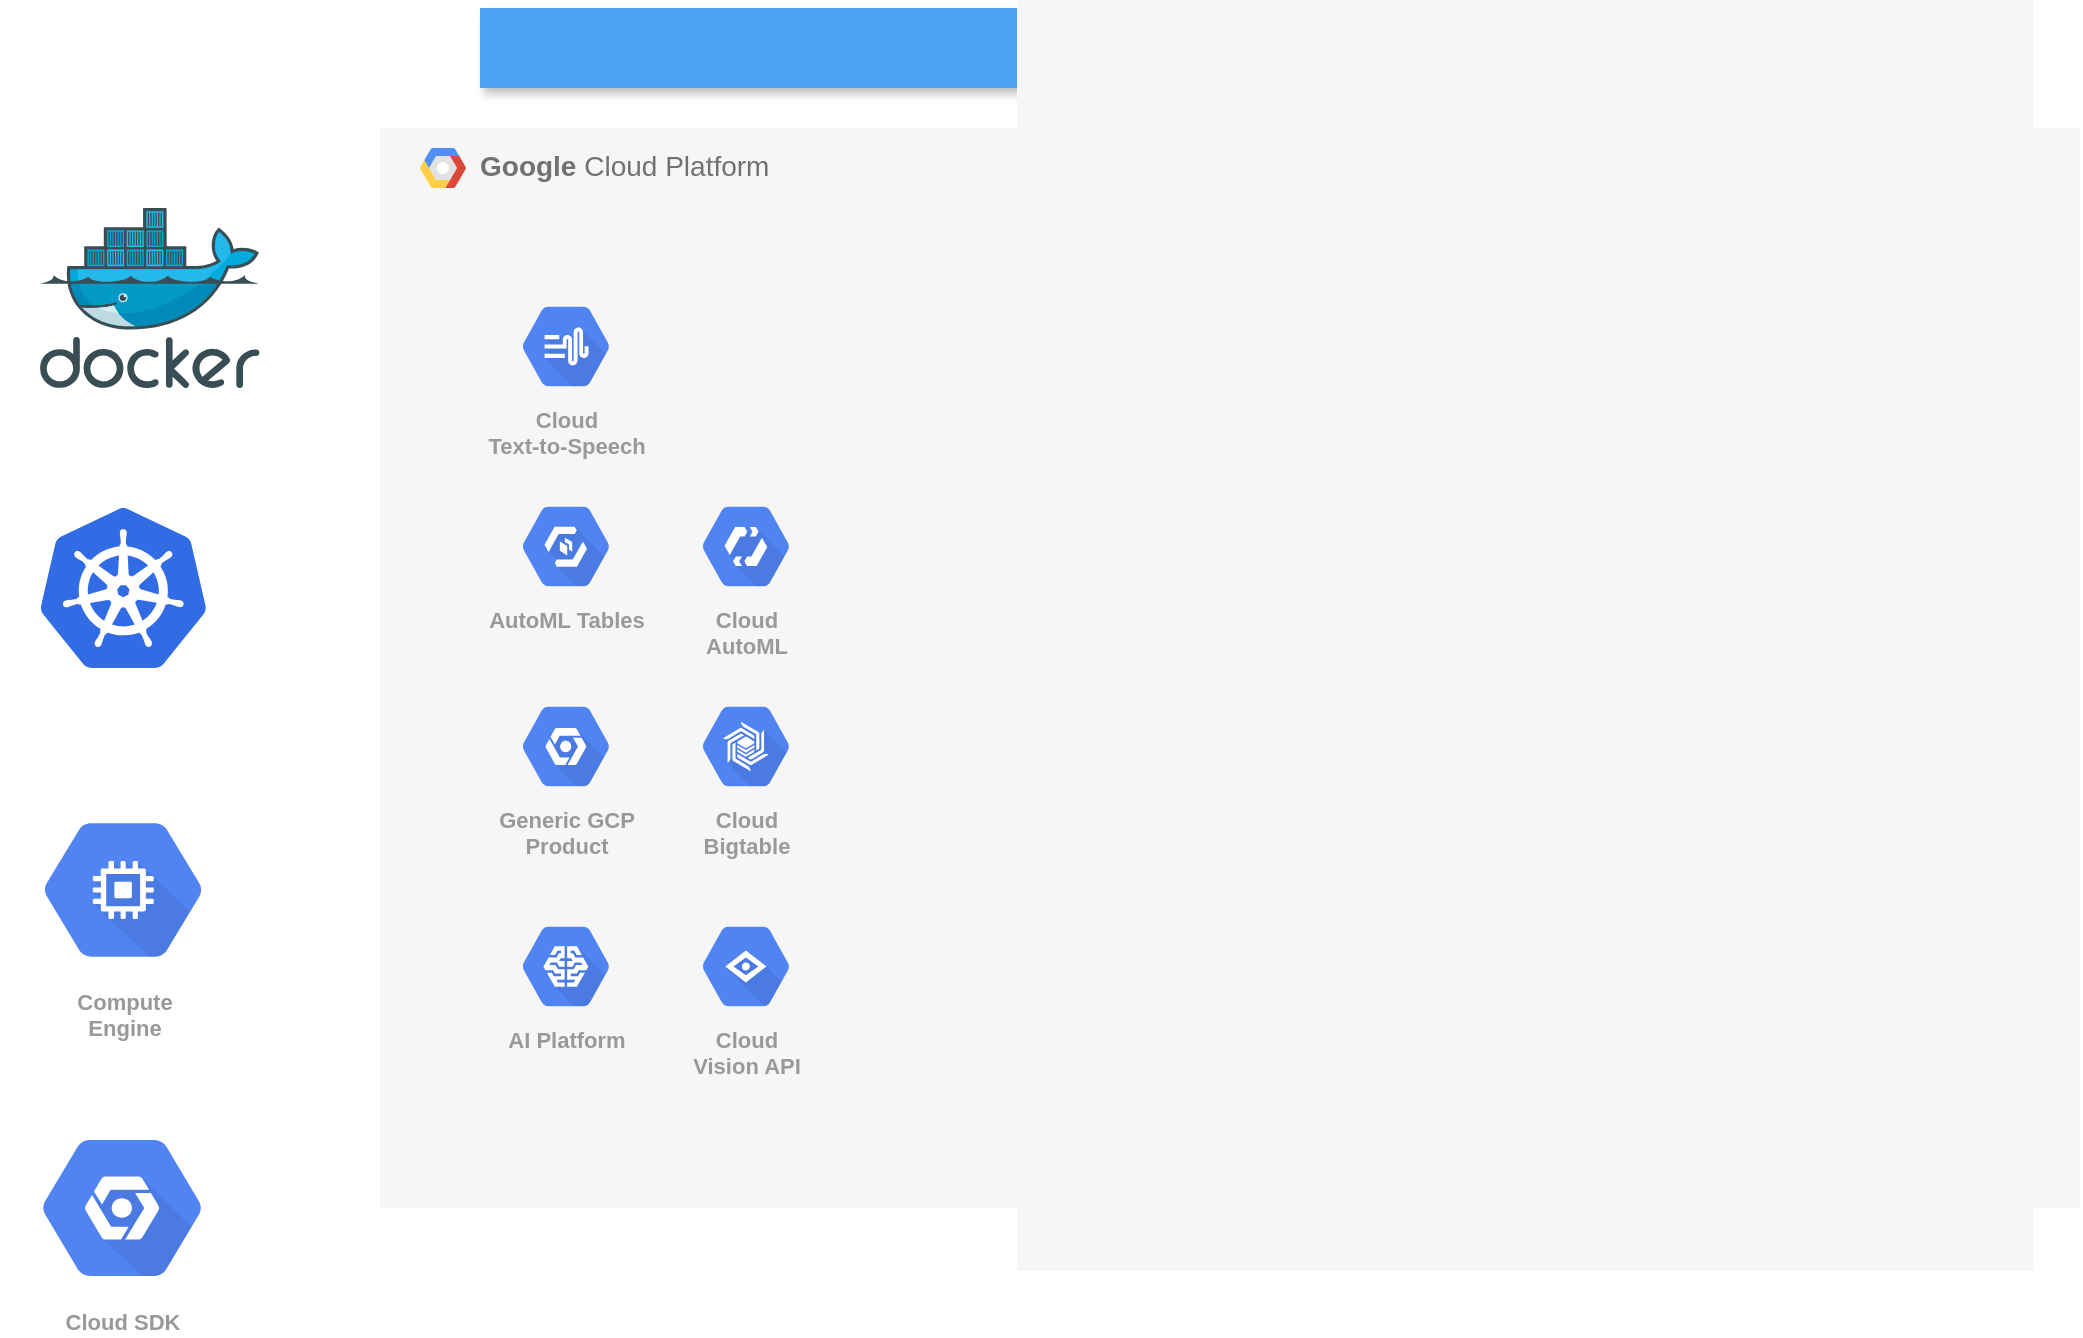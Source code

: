 <mxfile version="15.2.9" type="github">
  <diagram id="f106602c-feb2-e66a-4537-3a34d633f6aa" name="Page-1">
    <mxGraphModel dx="1418" dy="762" grid="1" gridSize="10" guides="1" tooltips="1" connect="1" arrows="1" fold="1" page="1" pageScale="1" pageWidth="1169" pageHeight="827" background="none" math="0" shadow="0">
      <root>
        <mxCell id="0" />
        <mxCell id="1" parent="0" />
        <mxCell id="14" value="&lt;b&gt;Google &lt;/b&gt;Cloud Platform" style="fillColor=#F6F6F6;strokeColor=none;shadow=0;gradientColor=none;fontSize=14;align=left;spacing=10;fontColor=#717171;9E9E9E;verticalAlign=top;spacingTop=-4;fontStyle=0;spacingLeft=40;html=1;" parent="1" vertex="1">
          <mxGeometry x="230" y="100" width="850" height="540" as="geometry" />
        </mxCell>
        <mxCell id="15" value="" style="shape=mxgraph.gcp2.google_cloud_platform;fillColor=#F6F6F6;strokeColor=none;shadow=0;gradientColor=none;" parent="14" vertex="1">
          <mxGeometry width="23" height="20" relative="1" as="geometry">
            <mxPoint x="20" y="10" as="offset" />
          </mxGeometry>
        </mxCell>
        <mxCell id="W9F80Ph5MEACYcCJeCzE-695" value="Cloud&#xa;Text-to-Speech" style="sketch=0;html=1;fillColor=#5184F3;strokeColor=none;verticalAlign=top;labelPosition=center;verticalLabelPosition=bottom;align=center;spacingTop=-6;fontSize=11;fontStyle=1;fontColor=#999999;shape=mxgraph.gcp2.hexIcon;prIcon=cloud_text_to_speech" vertex="1" parent="14">
          <mxGeometry x="60" y="80" width="66" height="58.5" as="geometry" />
        </mxCell>
        <mxCell id="W9F80Ph5MEACYcCJeCzE-696" value="AutoML Tables" style="sketch=0;html=1;fillColor=#5184F3;strokeColor=none;verticalAlign=top;labelPosition=center;verticalLabelPosition=bottom;align=center;spacingTop=-6;fontSize=11;fontStyle=1;fontColor=#999999;shape=mxgraph.gcp2.hexIcon;prIcon=automl_tables" vertex="1" parent="14">
          <mxGeometry x="60" y="180" width="66" height="58.5" as="geometry" />
        </mxCell>
        <mxCell id="W9F80Ph5MEACYcCJeCzE-697" value="Generic GCP&#xa;Product" style="sketch=0;html=1;fillColor=#5184F3;strokeColor=none;verticalAlign=top;labelPosition=center;verticalLabelPosition=bottom;align=center;spacingTop=-6;fontSize=11;fontStyle=1;fontColor=#999999;shape=mxgraph.gcp2.hexIcon;prIcon=placeholder" vertex="1" parent="14">
          <mxGeometry x="60" y="280" width="66" height="58.5" as="geometry" />
        </mxCell>
        <mxCell id="W9F80Ph5MEACYcCJeCzE-698" value="AI Platform" style="sketch=0;html=1;fillColor=#5184F3;strokeColor=none;verticalAlign=top;labelPosition=center;verticalLabelPosition=bottom;align=center;spacingTop=-6;fontSize=11;fontStyle=1;fontColor=#999999;shape=mxgraph.gcp2.hexIcon;prIcon=cloud_machine_learning" vertex="1" parent="14">
          <mxGeometry x="60" y="390" width="66" height="58.5" as="geometry" />
        </mxCell>
        <mxCell id="W9F80Ph5MEACYcCJeCzE-699" value="Cloud&#xa;Vision API" style="sketch=0;html=1;fillColor=#5184F3;strokeColor=none;verticalAlign=top;labelPosition=center;verticalLabelPosition=bottom;align=center;spacingTop=-6;fontSize=11;fontStyle=1;fontColor=#999999;shape=mxgraph.gcp2.hexIcon;prIcon=cloud_vision_api" vertex="1" parent="14">
          <mxGeometry x="150" y="390" width="66" height="58.5" as="geometry" />
        </mxCell>
        <mxCell id="W9F80Ph5MEACYcCJeCzE-700" value="Cloud&#xa;AutoML" style="sketch=0;html=1;fillColor=#5184F3;strokeColor=none;verticalAlign=top;labelPosition=center;verticalLabelPosition=bottom;align=center;spacingTop=-6;fontSize=11;fontStyle=1;fontColor=#999999;shape=mxgraph.gcp2.hexIcon;prIcon=cloud_automl" vertex="1" parent="14">
          <mxGeometry x="150" y="180" width="66" height="58.5" as="geometry" />
        </mxCell>
        <mxCell id="W9F80Ph5MEACYcCJeCzE-704" value="Cloud&#xa;Bigtable" style="sketch=0;html=1;fillColor=#5184F3;strokeColor=none;verticalAlign=top;labelPosition=center;verticalLabelPosition=bottom;align=center;spacingTop=-6;fontSize=11;fontStyle=1;fontColor=#999999;shape=mxgraph.gcp2.hexIcon;prIcon=cloud_bigtable" vertex="1" parent="14">
          <mxGeometry x="150" y="280" width="66" height="58.5" as="geometry" />
        </mxCell>
        <mxCell id="2" value="" style="fillColor=#4DA1F5;strokeColor=none;shadow=1;gradientColor=none;fontSize=14;align=left;spacingLeft=50;fontColor=#ffffff;html=1;" parent="1" vertex="1">
          <mxGeometry x="280" y="40" width="720" height="40" as="geometry" />
        </mxCell>
        <mxCell id="W9F80Ph5MEACYcCJeCzE-693" value="" style="sketch=0;aspect=fixed;html=1;points=[];align=center;image;fontSize=12;image=img/lib/mscae/Docker.svg;" vertex="1" parent="1">
          <mxGeometry x="60" y="140" width="109.76" height="90" as="geometry" />
        </mxCell>
        <mxCell id="W9F80Ph5MEACYcCJeCzE-694" value="" style="sketch=0;aspect=fixed;html=1;points=[];align=center;image;fontSize=12;image=img/lib/mscae/Kubernetes.svg;" vertex="1" parent="1">
          <mxGeometry x="60" y="290" width="83.33" height="80" as="geometry" />
        </mxCell>
        <mxCell id="W9F80Ph5MEACYcCJeCzE-701" value="Compute&#xa;Engine" style="sketch=0;html=1;fillColor=#5184F3;strokeColor=none;verticalAlign=top;labelPosition=center;verticalLabelPosition=bottom;align=center;spacingTop=-6;fontSize=11;fontStyle=1;fontColor=#999999;shape=mxgraph.gcp2.hexIcon;prIcon=compute_engine" vertex="1" parent="1">
          <mxGeometry x="41.66" y="432" width="120" height="98" as="geometry" />
        </mxCell>
        <mxCell id="W9F80Ph5MEACYcCJeCzE-705" value="Cloud SDK" style="sketch=0;html=1;fillColor=#5184F3;strokeColor=none;verticalAlign=top;labelPosition=center;verticalLabelPosition=bottom;align=center;spacingTop=-6;fontSize=11;fontStyle=1;fontColor=#999999;shape=mxgraph.gcp2.hexIcon;prIcon=placeholder" vertex="1" parent="1">
          <mxGeometry x="40.66" y="590" width="121" height="100" as="geometry" />
        </mxCell>
      </root>
    </mxGraphModel>
  </diagram>
</mxfile>
